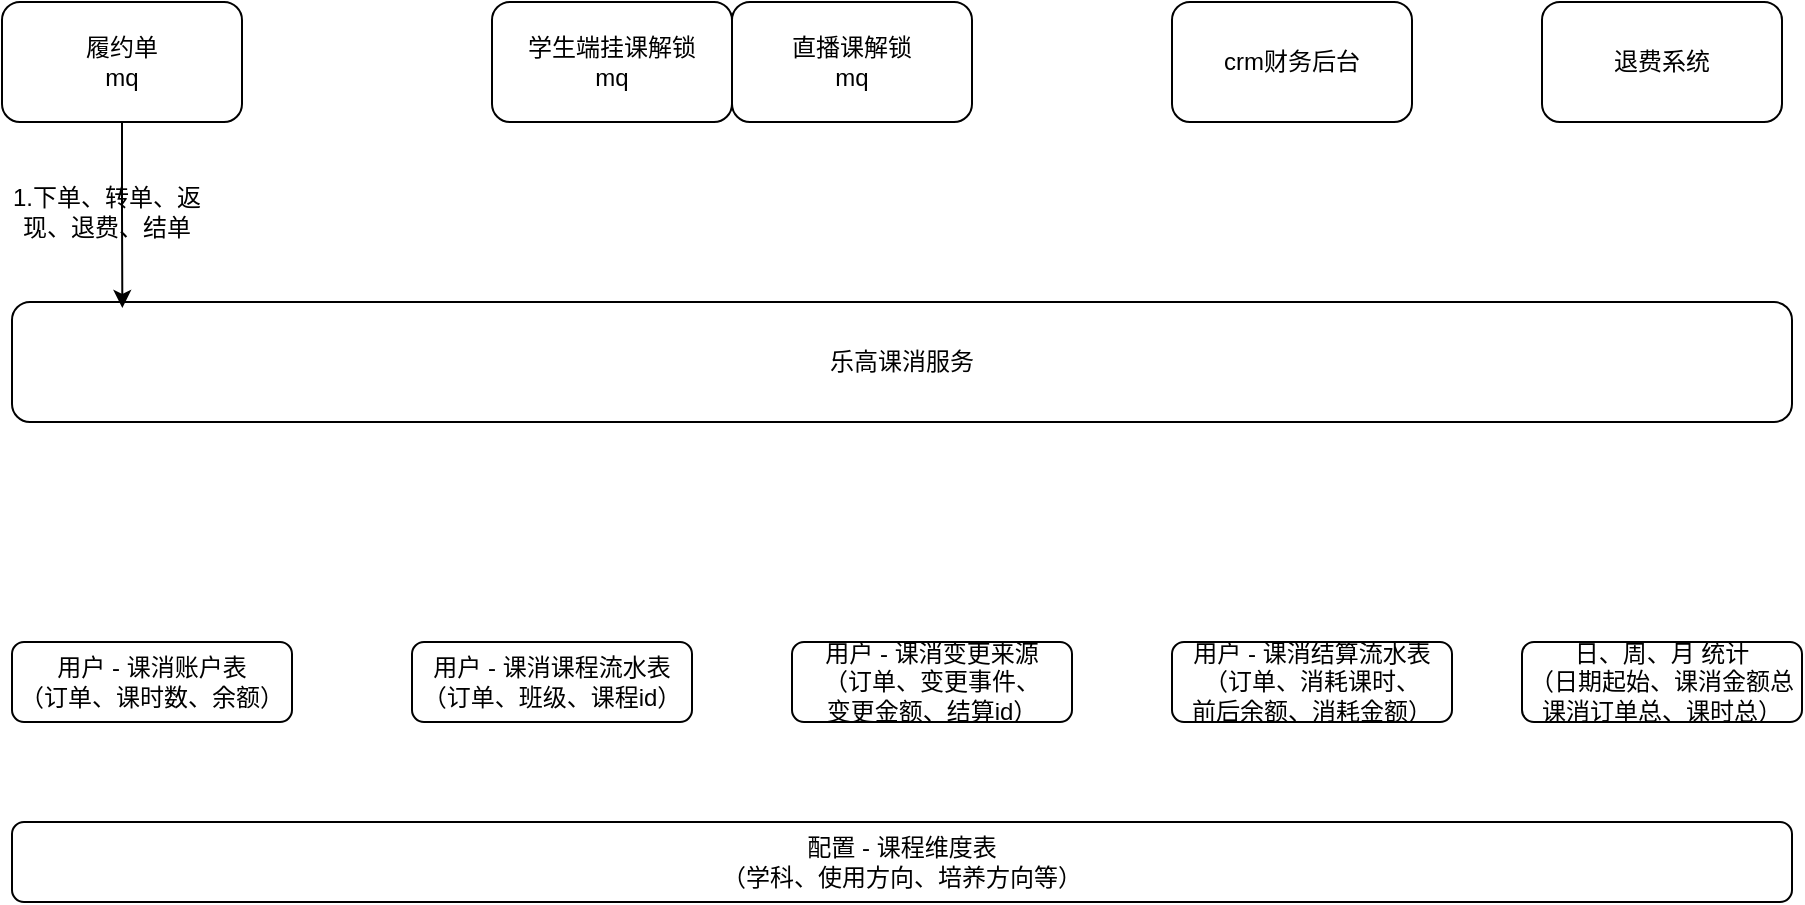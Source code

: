 <mxfile version="24.7.17">
  <diagram name="第 1 页" id="vsfwroW1HJ1qrRivyFGg">
    <mxGraphModel dx="1434" dy="755" grid="1" gridSize="10" guides="1" tooltips="1" connect="1" arrows="1" fold="1" page="1" pageScale="1" pageWidth="827" pageHeight="1169" math="0" shadow="0">
      <root>
        <mxCell id="0" />
        <mxCell id="1" parent="0" />
        <mxCell id="nJXdHBnAXh9dm8N67HSL-1" value="履约单&lt;div&gt;mq&lt;/div&gt;" style="rounded=1;whiteSpace=wrap;html=1;" vertex="1" parent="1">
          <mxGeometry x="365" y="230" width="120" height="60" as="geometry" />
        </mxCell>
        <mxCell id="nJXdHBnAXh9dm8N67HSL-2" value="乐高课消服务" style="rounded=1;whiteSpace=wrap;html=1;" vertex="1" parent="1">
          <mxGeometry x="370" y="380" width="890" height="60" as="geometry" />
        </mxCell>
        <mxCell id="nJXdHBnAXh9dm8N67HSL-8" value="学生端挂课解锁&lt;br&gt;mq" style="rounded=1;whiteSpace=wrap;html=1;" vertex="1" parent="1">
          <mxGeometry x="610" y="230" width="120" height="60" as="geometry" />
        </mxCell>
        <mxCell id="nJXdHBnAXh9dm8N67HSL-9" value="直播课解锁&lt;br&gt;mq" style="rounded=1;whiteSpace=wrap;html=1;" vertex="1" parent="1">
          <mxGeometry x="730" y="230" width="120" height="60" as="geometry" />
        </mxCell>
        <mxCell id="nJXdHBnAXh9dm8N67HSL-10" value="crm财务后台" style="rounded=1;whiteSpace=wrap;html=1;" vertex="1" parent="1">
          <mxGeometry x="950" y="230" width="120" height="60" as="geometry" />
        </mxCell>
        <mxCell id="nJXdHBnAXh9dm8N67HSL-11" value="退费系统" style="rounded=1;whiteSpace=wrap;html=1;" vertex="1" parent="1">
          <mxGeometry x="1135" y="230" width="120" height="60" as="geometry" />
        </mxCell>
        <mxCell id="nJXdHBnAXh9dm8N67HSL-12" value="用户 - 课消账户表&lt;div&gt;（订单、课时数、余额）&lt;/div&gt;" style="rounded=1;whiteSpace=wrap;html=1;" vertex="1" parent="1">
          <mxGeometry x="370" y="550" width="140" height="40" as="geometry" />
        </mxCell>
        <mxCell id="nJXdHBnAXh9dm8N67HSL-13" value="用户 - 课消课程流水表&lt;div&gt;（订单、班级、课程id）&lt;/div&gt;" style="rounded=1;whiteSpace=wrap;html=1;" vertex="1" parent="1">
          <mxGeometry x="570" y="550" width="140" height="40" as="geometry" />
        </mxCell>
        <mxCell id="nJXdHBnAXh9dm8N67HSL-14" value="用户 - 课消结算流水表&lt;div&gt;（订单、消耗课时、&lt;/div&gt;&lt;div&gt;前后余额、消耗金额）&lt;/div&gt;" style="rounded=1;whiteSpace=wrap;html=1;" vertex="1" parent="1">
          <mxGeometry x="950" y="550" width="140" height="40" as="geometry" />
        </mxCell>
        <mxCell id="nJXdHBnAXh9dm8N67HSL-15" value="用户 - 课消变更来源&lt;div&gt;（订单、变更事件、&lt;/div&gt;&lt;div&gt;变更金额、结算id）&lt;/div&gt;" style="rounded=1;whiteSpace=wrap;html=1;" vertex="1" parent="1">
          <mxGeometry x="760" y="550" width="140" height="40" as="geometry" />
        </mxCell>
        <mxCell id="nJXdHBnAXh9dm8N67HSL-16" value="日、周、月 统计&lt;div&gt;（日期起始、课消金额总&lt;/div&gt;&lt;div&gt;课消订单总、课时总）&lt;/div&gt;" style="rounded=1;whiteSpace=wrap;html=1;" vertex="1" parent="1">
          <mxGeometry x="1125" y="550" width="140" height="40" as="geometry" />
        </mxCell>
        <mxCell id="nJXdHBnAXh9dm8N67HSL-17" value="配置 - 课程维度表&lt;div&gt;（学科、使用方向、培养方向等）&lt;/div&gt;" style="rounded=1;whiteSpace=wrap;html=1;" vertex="1" parent="1">
          <mxGeometry x="370" y="640" width="890" height="40" as="geometry" />
        </mxCell>
        <mxCell id="nJXdHBnAXh9dm8N67HSL-20" style="edgeStyle=orthogonalEdgeStyle;rounded=0;orthogonalLoop=1;jettySize=auto;html=1;exitX=0.5;exitY=1;exitDx=0;exitDy=0;entryX=0.062;entryY=0.05;entryDx=0;entryDy=0;entryPerimeter=0;" edge="1" parent="1" source="nJXdHBnAXh9dm8N67HSL-1" target="nJXdHBnAXh9dm8N67HSL-2">
          <mxGeometry relative="1" as="geometry" />
        </mxCell>
        <mxCell id="nJXdHBnAXh9dm8N67HSL-21" value="1.下单、转单、返现、退费、结单" style="text;html=1;align=center;verticalAlign=middle;whiteSpace=wrap;rounded=0;" vertex="1" parent="1">
          <mxGeometry x="365" y="320" width="105" height="30" as="geometry" />
        </mxCell>
      </root>
    </mxGraphModel>
  </diagram>
</mxfile>
